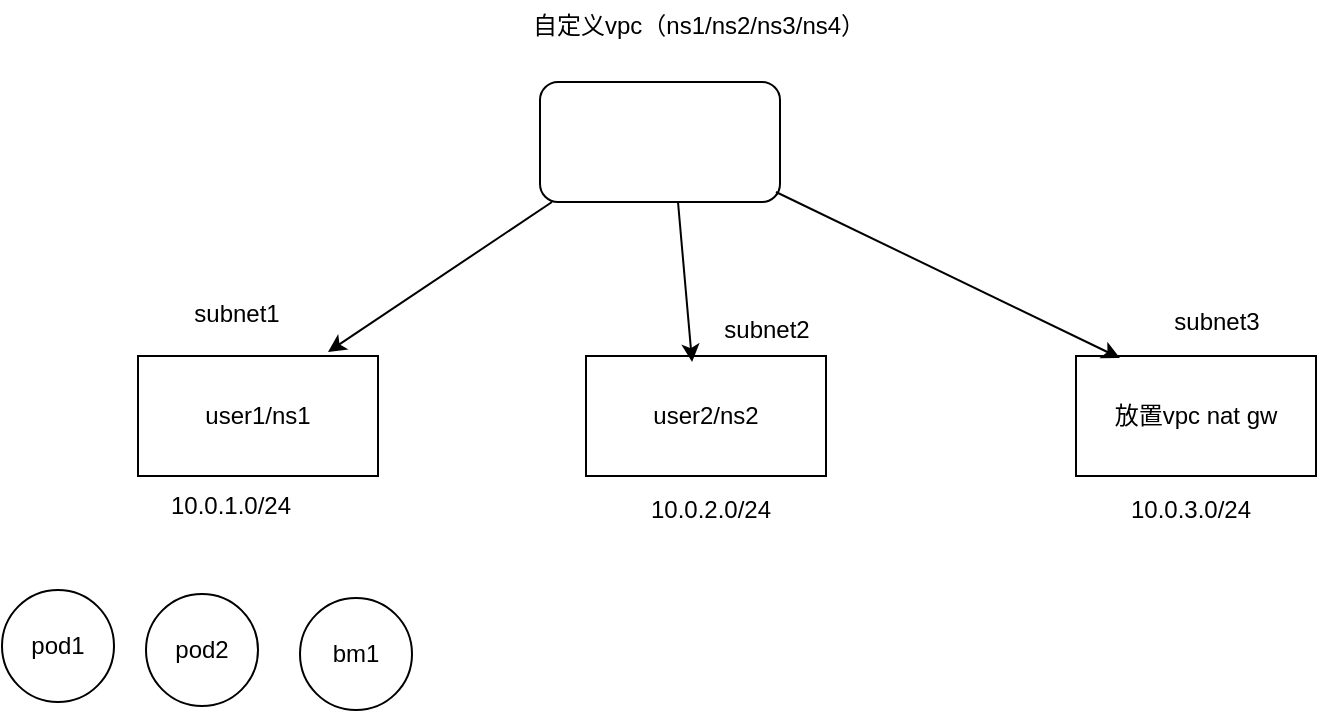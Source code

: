 <mxfile version="24.9.1">
  <diagram name="第 1 页" id="q1s--aifGB5CS_ZOAF3e">
    <mxGraphModel dx="954" dy="591" grid="0" gridSize="10" guides="1" tooltips="1" connect="1" arrows="1" fold="1" page="1" pageScale="1" pageWidth="827" pageHeight="1169" math="0" shadow="0">
      <root>
        <mxCell id="0" />
        <mxCell id="1" parent="0" />
        <mxCell id="AVH_UQeY-OxYKy3fBDr7-1" value="" style="rounded=1;whiteSpace=wrap;html=1;" vertex="1" parent="1">
          <mxGeometry x="296" y="115" width="120" height="60" as="geometry" />
        </mxCell>
        <mxCell id="AVH_UQeY-OxYKy3fBDr7-2" value="自定义vpc（ns1/ns2/ns3/ns4）" style="text;html=1;align=center;verticalAlign=middle;resizable=0;points=[];autosize=1;strokeColor=none;fillColor=none;" vertex="1" parent="1">
          <mxGeometry x="283" y="74" width="184" height="26" as="geometry" />
        </mxCell>
        <mxCell id="AVH_UQeY-OxYKy3fBDr7-3" value="user1/ns1" style="rounded=0;whiteSpace=wrap;html=1;" vertex="1" parent="1">
          <mxGeometry x="95" y="252" width="120" height="60" as="geometry" />
        </mxCell>
        <mxCell id="AVH_UQeY-OxYKy3fBDr7-4" value="user2/ns2" style="rounded=0;whiteSpace=wrap;html=1;" vertex="1" parent="1">
          <mxGeometry x="319" y="252" width="120" height="60" as="geometry" />
        </mxCell>
        <mxCell id="AVH_UQeY-OxYKy3fBDr7-5" value="放置vpc nat gw" style="rounded=0;whiteSpace=wrap;html=1;" vertex="1" parent="1">
          <mxGeometry x="564" y="252" width="120" height="60" as="geometry" />
        </mxCell>
        <mxCell id="AVH_UQeY-OxYKy3fBDr7-6" value="" style="endArrow=classic;html=1;rounded=0;" edge="1" parent="1">
          <mxGeometry width="50" height="50" relative="1" as="geometry">
            <mxPoint x="302" y="175" as="sourcePoint" />
            <mxPoint x="190" y="250" as="targetPoint" />
          </mxGeometry>
        </mxCell>
        <mxCell id="AVH_UQeY-OxYKy3fBDr7-7" value="" style="endArrow=classic;html=1;rounded=0;entryX=0.442;entryY=0.05;entryDx=0;entryDy=0;entryPerimeter=0;" edge="1" parent="1" target="AVH_UQeY-OxYKy3fBDr7-4">
          <mxGeometry width="50" height="50" relative="1" as="geometry">
            <mxPoint x="365" y="175" as="sourcePoint" />
            <mxPoint x="253" y="250" as="targetPoint" />
          </mxGeometry>
        </mxCell>
        <mxCell id="AVH_UQeY-OxYKy3fBDr7-8" value="" style="endArrow=classic;html=1;rounded=0;entryX=0.183;entryY=0.017;entryDx=0;entryDy=0;entryPerimeter=0;" edge="1" parent="1" target="AVH_UQeY-OxYKy3fBDr7-5">
          <mxGeometry width="50" height="50" relative="1" as="geometry">
            <mxPoint x="414" y="170" as="sourcePoint" />
            <mxPoint x="421" y="250" as="targetPoint" />
          </mxGeometry>
        </mxCell>
        <mxCell id="AVH_UQeY-OxYKy3fBDr7-9" value="subnet1" style="text;html=1;align=center;verticalAlign=middle;resizable=0;points=[];autosize=1;strokeColor=none;fillColor=none;" vertex="1" parent="1">
          <mxGeometry x="113" y="218" width="61" height="26" as="geometry" />
        </mxCell>
        <mxCell id="AVH_UQeY-OxYKy3fBDr7-10" value="subnet2" style="text;html=1;align=center;verticalAlign=middle;resizable=0;points=[];autosize=1;strokeColor=none;fillColor=none;" vertex="1" parent="1">
          <mxGeometry x="378" y="226" width="61" height="26" as="geometry" />
        </mxCell>
        <mxCell id="AVH_UQeY-OxYKy3fBDr7-11" value="subnet3" style="text;html=1;align=center;verticalAlign=middle;resizable=0;points=[];autosize=1;strokeColor=none;fillColor=none;" vertex="1" parent="1">
          <mxGeometry x="603" y="222" width="61" height="26" as="geometry" />
        </mxCell>
        <mxCell id="AVH_UQeY-OxYKy3fBDr7-12" value="10.0.1.0/24" style="text;html=1;align=center;verticalAlign=middle;resizable=0;points=[];autosize=1;strokeColor=none;fillColor=none;" vertex="1" parent="1">
          <mxGeometry x="102" y="314" width="78" height="26" as="geometry" />
        </mxCell>
        <mxCell id="AVH_UQeY-OxYKy3fBDr7-13" value="10.0.2.0/24" style="text;html=1;align=center;verticalAlign=middle;resizable=0;points=[];autosize=1;strokeColor=none;fillColor=none;" vertex="1" parent="1">
          <mxGeometry x="342" y="316" width="78" height="26" as="geometry" />
        </mxCell>
        <mxCell id="AVH_UQeY-OxYKy3fBDr7-14" value="10.0.3.0/24" style="text;html=1;align=center;verticalAlign=middle;resizable=0;points=[];autosize=1;strokeColor=none;fillColor=none;" vertex="1" parent="1">
          <mxGeometry x="582" y="316" width="78" height="26" as="geometry" />
        </mxCell>
        <mxCell id="AVH_UQeY-OxYKy3fBDr7-15" value="pod1" style="ellipse;whiteSpace=wrap;html=1;aspect=fixed;" vertex="1" parent="1">
          <mxGeometry x="27" y="369" width="56" height="56" as="geometry" />
        </mxCell>
        <mxCell id="AVH_UQeY-OxYKy3fBDr7-16" value="pod2&lt;span style=&quot;color: rgba(0, 0, 0, 0); font-family: monospace; font-size: 0px; text-align: start; text-wrap: nowrap;&quot;&gt;%3CmxGraphModel%3E%3Croot%3E%3CmxCell%20id%3D%220%22%2F%3E%3CmxCell%20id%3D%221%22%20parent%3D%220%22%2F%3E%3CmxCell%20id%3D%222%22%20value%3D%22pod1%22%20style%3D%22ellipse%3BwhiteSpace%3Dwrap%3Bhtml%3D1%3Baspect%3Dfixed%3B%22%20vertex%3D%221%22%20parent%3D%221%22%3E%3CmxGeometry%20x%3D%2227%22%20y%3D%22369%22%20width%3D%2256%22%20height%3D%2256%22%20as%3D%22geometry%22%2F%3E%3C%2FmxCell%3E%3C%2Froot%3E%3C%2FmxGraphModel%3E&lt;/span&gt;" style="ellipse;whiteSpace=wrap;html=1;aspect=fixed;" vertex="1" parent="1">
          <mxGeometry x="99" y="371" width="56" height="56" as="geometry" />
        </mxCell>
        <mxCell id="AVH_UQeY-OxYKy3fBDr7-17" value="bm1" style="ellipse;whiteSpace=wrap;html=1;aspect=fixed;" vertex="1" parent="1">
          <mxGeometry x="176" y="373" width="56" height="56" as="geometry" />
        </mxCell>
      </root>
    </mxGraphModel>
  </diagram>
</mxfile>
